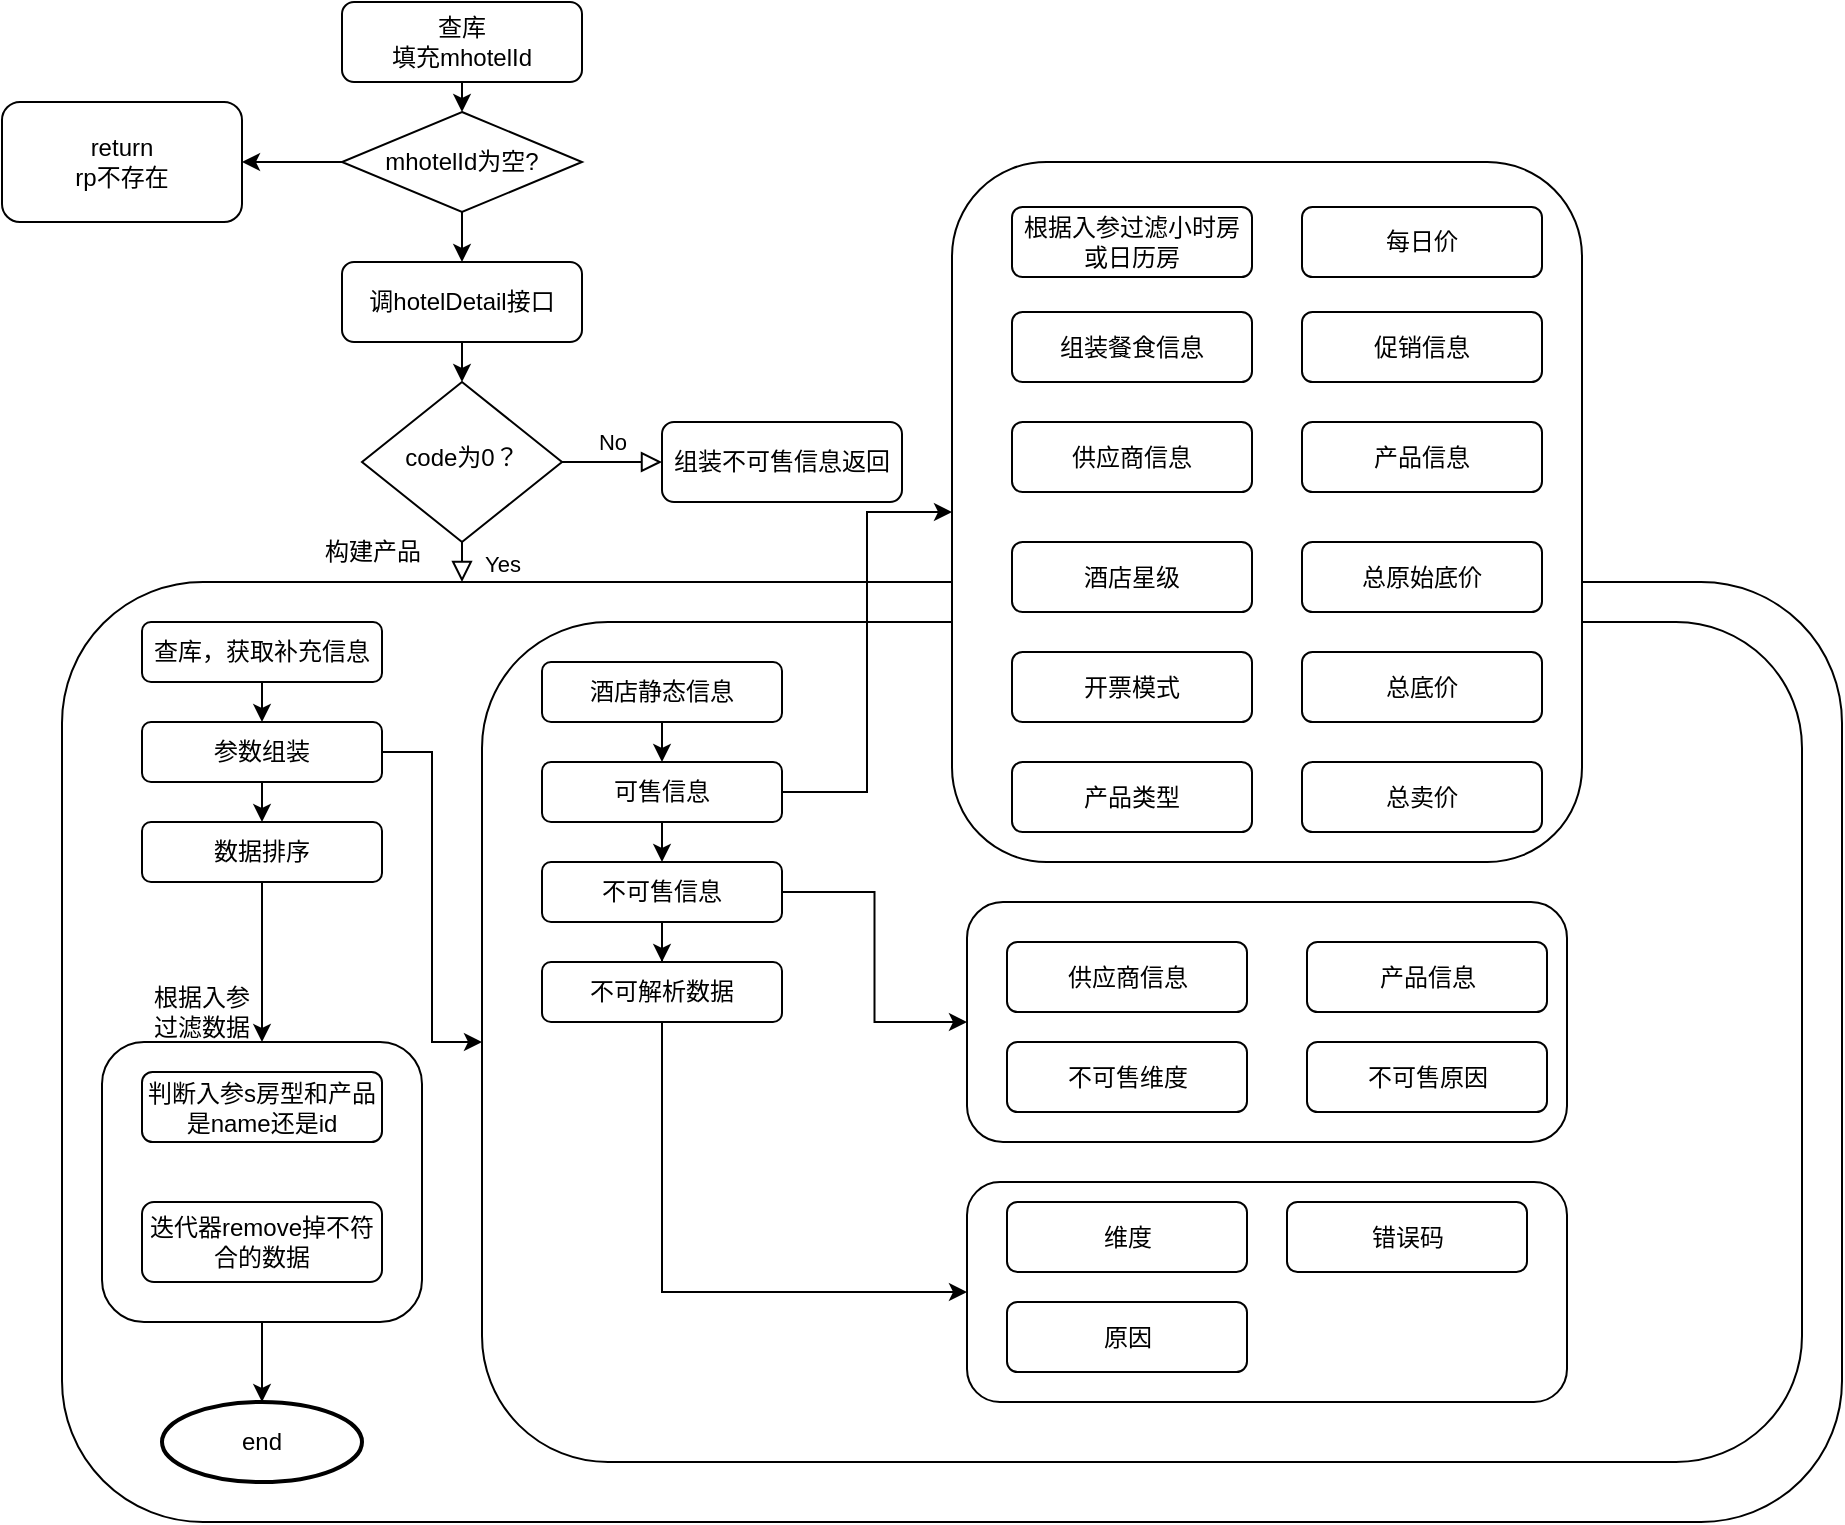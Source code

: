 <mxfile version="22.0.4" type="github">
  <diagram id="C5RBs43oDa-KdzZeNtuy" name="Page-1">
    <mxGraphModel dx="1853" dy="654" grid="1" gridSize="10" guides="1" tooltips="1" connect="1" arrows="1" fold="1" page="1" pageScale="1" pageWidth="827" pageHeight="1169" math="0" shadow="0">
      <root>
        <mxCell id="WIyWlLk6GJQsqaUBKTNV-0" />
        <mxCell id="WIyWlLk6GJQsqaUBKTNV-1" parent="WIyWlLk6GJQsqaUBKTNV-0" />
        <mxCell id="ejP932ojGydbnCkMtGX3-4" style="edgeStyle=orthogonalEdgeStyle;rounded=0;orthogonalLoop=1;jettySize=auto;html=1;exitX=0.5;exitY=1;exitDx=0;exitDy=0;entryX=0.5;entryY=0;entryDx=0;entryDy=0;" edge="1" parent="WIyWlLk6GJQsqaUBKTNV-1" source="WIyWlLk6GJQsqaUBKTNV-3" target="ejP932ojGydbnCkMtGX3-1">
          <mxGeometry relative="1" as="geometry" />
        </mxCell>
        <mxCell id="WIyWlLk6GJQsqaUBKTNV-3" value="查库&lt;br&gt;填充mhotelId" style="rounded=1;whiteSpace=wrap;html=1;fontSize=12;glass=0;strokeWidth=1;shadow=0;" parent="WIyWlLk6GJQsqaUBKTNV-1" vertex="1">
          <mxGeometry x="160" width="120" height="40" as="geometry" />
        </mxCell>
        <mxCell id="WIyWlLk6GJQsqaUBKTNV-4" value="Yes" style="rounded=0;html=1;jettySize=auto;orthogonalLoop=1;fontSize=11;endArrow=block;endFill=0;endSize=8;strokeWidth=1;shadow=0;labelBackgroundColor=none;edgeStyle=orthogonalEdgeStyle;" parent="WIyWlLk6GJQsqaUBKTNV-1" source="WIyWlLk6GJQsqaUBKTNV-6" edge="1">
          <mxGeometry y="20" relative="1" as="geometry">
            <mxPoint as="offset" />
            <mxPoint x="220" y="290" as="targetPoint" />
          </mxGeometry>
        </mxCell>
        <mxCell id="WIyWlLk6GJQsqaUBKTNV-5" value="No" style="edgeStyle=orthogonalEdgeStyle;rounded=0;html=1;jettySize=auto;orthogonalLoop=1;fontSize=11;endArrow=block;endFill=0;endSize=8;strokeWidth=1;shadow=0;labelBackgroundColor=none;" parent="WIyWlLk6GJQsqaUBKTNV-1" source="WIyWlLk6GJQsqaUBKTNV-6" target="WIyWlLk6GJQsqaUBKTNV-7" edge="1">
          <mxGeometry y="10" relative="1" as="geometry">
            <mxPoint as="offset" />
          </mxGeometry>
        </mxCell>
        <mxCell id="WIyWlLk6GJQsqaUBKTNV-6" value="code为0？" style="rhombus;whiteSpace=wrap;html=1;shadow=0;fontFamily=Helvetica;fontSize=12;align=center;strokeWidth=1;spacing=6;spacingTop=-4;" parent="WIyWlLk6GJQsqaUBKTNV-1" vertex="1">
          <mxGeometry x="170" y="190" width="100" height="80" as="geometry" />
        </mxCell>
        <mxCell id="WIyWlLk6GJQsqaUBKTNV-7" value="组装不可售信息返回" style="rounded=1;whiteSpace=wrap;html=1;fontSize=12;glass=0;strokeWidth=1;shadow=0;" parent="WIyWlLk6GJQsqaUBKTNV-1" vertex="1">
          <mxGeometry x="320" y="210" width="120" height="40" as="geometry" />
        </mxCell>
        <mxCell id="WIyWlLk6GJQsqaUBKTNV-11" value="" style="rounded=1;whiteSpace=wrap;html=1;fontSize=12;glass=0;strokeWidth=1;shadow=0;" parent="WIyWlLk6GJQsqaUBKTNV-1" vertex="1">
          <mxGeometry x="20" y="290" width="890" height="470" as="geometry" />
        </mxCell>
        <mxCell id="ejP932ojGydbnCkMtGX3-6" style="edgeStyle=orthogonalEdgeStyle;rounded=0;orthogonalLoop=1;jettySize=auto;html=1;exitX=0.5;exitY=1;exitDx=0;exitDy=0;entryX=0.5;entryY=0;entryDx=0;entryDy=0;" edge="1" parent="WIyWlLk6GJQsqaUBKTNV-1" source="ejP932ojGydbnCkMtGX3-0" target="WIyWlLk6GJQsqaUBKTNV-6">
          <mxGeometry relative="1" as="geometry" />
        </mxCell>
        <mxCell id="ejP932ojGydbnCkMtGX3-0" value="调hotelDetail接口" style="rounded=1;whiteSpace=wrap;html=1;" vertex="1" parent="WIyWlLk6GJQsqaUBKTNV-1">
          <mxGeometry x="160" y="130" width="120" height="40" as="geometry" />
        </mxCell>
        <mxCell id="ejP932ojGydbnCkMtGX3-3" style="edgeStyle=orthogonalEdgeStyle;rounded=0;orthogonalLoop=1;jettySize=auto;html=1;exitX=0;exitY=0.5;exitDx=0;exitDy=0;entryX=1;entryY=0.5;entryDx=0;entryDy=0;" edge="1" parent="WIyWlLk6GJQsqaUBKTNV-1" source="ejP932ojGydbnCkMtGX3-1" target="ejP932ojGydbnCkMtGX3-2">
          <mxGeometry relative="1" as="geometry" />
        </mxCell>
        <mxCell id="ejP932ojGydbnCkMtGX3-5" style="edgeStyle=orthogonalEdgeStyle;rounded=0;orthogonalLoop=1;jettySize=auto;html=1;exitX=0.5;exitY=1;exitDx=0;exitDy=0;entryX=0.5;entryY=0;entryDx=0;entryDy=0;" edge="1" parent="WIyWlLk6GJQsqaUBKTNV-1" source="ejP932ojGydbnCkMtGX3-1" target="ejP932ojGydbnCkMtGX3-0">
          <mxGeometry relative="1" as="geometry" />
        </mxCell>
        <mxCell id="ejP932ojGydbnCkMtGX3-1" value="mhotelId为空?" style="rhombus;whiteSpace=wrap;html=1;" vertex="1" parent="WIyWlLk6GJQsqaUBKTNV-1">
          <mxGeometry x="160" y="55" width="120" height="50" as="geometry" />
        </mxCell>
        <mxCell id="ejP932ojGydbnCkMtGX3-2" value="return &lt;br&gt;rp不存在" style="rounded=1;whiteSpace=wrap;html=1;" vertex="1" parent="WIyWlLk6GJQsqaUBKTNV-1">
          <mxGeometry x="-10" y="50" width="120" height="60" as="geometry" />
        </mxCell>
        <mxCell id="ejP932ojGydbnCkMtGX3-7" value="构建产品" style="text;html=1;align=center;verticalAlign=middle;resizable=0;points=[];autosize=1;strokeColor=none;fillColor=none;" vertex="1" parent="WIyWlLk6GJQsqaUBKTNV-1">
          <mxGeometry x="140" y="260" width="70" height="30" as="geometry" />
        </mxCell>
        <mxCell id="ejP932ojGydbnCkMtGX3-12" style="edgeStyle=orthogonalEdgeStyle;rounded=0;orthogonalLoop=1;jettySize=auto;html=1;exitX=0.5;exitY=1;exitDx=0;exitDy=0;entryX=0.5;entryY=0;entryDx=0;entryDy=0;" edge="1" parent="WIyWlLk6GJQsqaUBKTNV-1" source="ejP932ojGydbnCkMtGX3-8" target="ejP932ojGydbnCkMtGX3-9">
          <mxGeometry relative="1" as="geometry" />
        </mxCell>
        <mxCell id="ejP932ojGydbnCkMtGX3-8" value="查库，获取补充信息" style="rounded=1;whiteSpace=wrap;html=1;" vertex="1" parent="WIyWlLk6GJQsqaUBKTNV-1">
          <mxGeometry x="60" y="310" width="120" height="30" as="geometry" />
        </mxCell>
        <mxCell id="ejP932ojGydbnCkMtGX3-13" style="edgeStyle=orthogonalEdgeStyle;rounded=0;orthogonalLoop=1;jettySize=auto;html=1;exitX=0.5;exitY=1;exitDx=0;exitDy=0;entryX=0.5;entryY=0;entryDx=0;entryDy=0;" edge="1" parent="WIyWlLk6GJQsqaUBKTNV-1" source="ejP932ojGydbnCkMtGX3-9" target="ejP932ojGydbnCkMtGX3-10">
          <mxGeometry relative="1" as="geometry" />
        </mxCell>
        <mxCell id="ejP932ojGydbnCkMtGX3-15" style="edgeStyle=orthogonalEdgeStyle;rounded=0;orthogonalLoop=1;jettySize=auto;html=1;exitX=1;exitY=0.5;exitDx=0;exitDy=0;entryX=0;entryY=0.5;entryDx=0;entryDy=0;" edge="1" parent="WIyWlLk6GJQsqaUBKTNV-1" source="ejP932ojGydbnCkMtGX3-9" target="ejP932ojGydbnCkMtGX3-14">
          <mxGeometry relative="1" as="geometry" />
        </mxCell>
        <mxCell id="ejP932ojGydbnCkMtGX3-9" value="参数组装" style="rounded=1;whiteSpace=wrap;html=1;" vertex="1" parent="WIyWlLk6GJQsqaUBKTNV-1">
          <mxGeometry x="60" y="360" width="120" height="30" as="geometry" />
        </mxCell>
        <mxCell id="ejP932ojGydbnCkMtGX3-50" style="edgeStyle=orthogonalEdgeStyle;rounded=0;orthogonalLoop=1;jettySize=auto;html=1;exitX=0.5;exitY=1;exitDx=0;exitDy=0;entryX=0.5;entryY=0;entryDx=0;entryDy=0;" edge="1" parent="WIyWlLk6GJQsqaUBKTNV-1" source="ejP932ojGydbnCkMtGX3-10" target="ejP932ojGydbnCkMtGX3-49">
          <mxGeometry relative="1" as="geometry" />
        </mxCell>
        <mxCell id="ejP932ojGydbnCkMtGX3-10" value="数据排序" style="rounded=1;whiteSpace=wrap;html=1;" vertex="1" parent="WIyWlLk6GJQsqaUBKTNV-1">
          <mxGeometry x="60" y="410" width="120" height="30" as="geometry" />
        </mxCell>
        <mxCell id="ejP932ojGydbnCkMtGX3-14" value="" style="rounded=1;whiteSpace=wrap;html=1;" vertex="1" parent="WIyWlLk6GJQsqaUBKTNV-1">
          <mxGeometry x="230" y="310" width="660" height="420" as="geometry" />
        </mxCell>
        <mxCell id="ejP932ojGydbnCkMtGX3-20" style="edgeStyle=orthogonalEdgeStyle;rounded=0;orthogonalLoop=1;jettySize=auto;html=1;exitX=0.5;exitY=1;exitDx=0;exitDy=0;entryX=0.5;entryY=0;entryDx=0;entryDy=0;" edge="1" parent="WIyWlLk6GJQsqaUBKTNV-1" source="ejP932ojGydbnCkMtGX3-16" target="ejP932ojGydbnCkMtGX3-17">
          <mxGeometry relative="1" as="geometry" />
        </mxCell>
        <mxCell id="ejP932ojGydbnCkMtGX3-16" value="酒店静态信息" style="rounded=1;whiteSpace=wrap;html=1;" vertex="1" parent="WIyWlLk6GJQsqaUBKTNV-1">
          <mxGeometry x="260" y="330" width="120" height="30" as="geometry" />
        </mxCell>
        <mxCell id="ejP932ojGydbnCkMtGX3-21" style="edgeStyle=orthogonalEdgeStyle;rounded=0;orthogonalLoop=1;jettySize=auto;html=1;exitX=0.5;exitY=1;exitDx=0;exitDy=0;entryX=0.5;entryY=0;entryDx=0;entryDy=0;" edge="1" parent="WIyWlLk6GJQsqaUBKTNV-1" source="ejP932ojGydbnCkMtGX3-17" target="ejP932ojGydbnCkMtGX3-18">
          <mxGeometry relative="1" as="geometry" />
        </mxCell>
        <mxCell id="ejP932ojGydbnCkMtGX3-24" style="edgeStyle=orthogonalEdgeStyle;rounded=0;orthogonalLoop=1;jettySize=auto;html=1;exitX=1;exitY=0.5;exitDx=0;exitDy=0;entryX=0;entryY=0.5;entryDx=0;entryDy=0;" edge="1" parent="WIyWlLk6GJQsqaUBKTNV-1" source="ejP932ojGydbnCkMtGX3-17" target="ejP932ojGydbnCkMtGX3-23">
          <mxGeometry relative="1" as="geometry" />
        </mxCell>
        <mxCell id="ejP932ojGydbnCkMtGX3-17" value="可售信息" style="rounded=1;whiteSpace=wrap;html=1;" vertex="1" parent="WIyWlLk6GJQsqaUBKTNV-1">
          <mxGeometry x="260" y="380" width="120" height="30" as="geometry" />
        </mxCell>
        <mxCell id="ejP932ojGydbnCkMtGX3-22" style="edgeStyle=orthogonalEdgeStyle;rounded=0;orthogonalLoop=1;jettySize=auto;html=1;exitX=0.5;exitY=1;exitDx=0;exitDy=0;" edge="1" parent="WIyWlLk6GJQsqaUBKTNV-1" source="ejP932ojGydbnCkMtGX3-18" target="ejP932ojGydbnCkMtGX3-19">
          <mxGeometry relative="1" as="geometry" />
        </mxCell>
        <mxCell id="ejP932ojGydbnCkMtGX3-38" style="edgeStyle=orthogonalEdgeStyle;rounded=0;orthogonalLoop=1;jettySize=auto;html=1;exitX=1;exitY=0.5;exitDx=0;exitDy=0;entryX=0;entryY=0.5;entryDx=0;entryDy=0;" edge="1" parent="WIyWlLk6GJQsqaUBKTNV-1" source="ejP932ojGydbnCkMtGX3-18" target="ejP932ojGydbnCkMtGX3-37">
          <mxGeometry relative="1" as="geometry" />
        </mxCell>
        <mxCell id="ejP932ojGydbnCkMtGX3-18" value="不可售信息" style="rounded=1;whiteSpace=wrap;html=1;" vertex="1" parent="WIyWlLk6GJQsqaUBKTNV-1">
          <mxGeometry x="260" y="430" width="120" height="30" as="geometry" />
        </mxCell>
        <mxCell id="ejP932ojGydbnCkMtGX3-48" style="edgeStyle=orthogonalEdgeStyle;rounded=0;orthogonalLoop=1;jettySize=auto;html=1;exitX=0.5;exitY=1;exitDx=0;exitDy=0;entryX=0;entryY=0.5;entryDx=0;entryDy=0;" edge="1" parent="WIyWlLk6GJQsqaUBKTNV-1" source="ejP932ojGydbnCkMtGX3-19" target="ejP932ojGydbnCkMtGX3-43">
          <mxGeometry relative="1" as="geometry" />
        </mxCell>
        <mxCell id="ejP932ojGydbnCkMtGX3-19" value="不可解析数据" style="rounded=1;whiteSpace=wrap;html=1;" vertex="1" parent="WIyWlLk6GJQsqaUBKTNV-1">
          <mxGeometry x="260" y="480" width="120" height="30" as="geometry" />
        </mxCell>
        <mxCell id="ejP932ojGydbnCkMtGX3-23" value="" style="rounded=1;whiteSpace=wrap;html=1;" vertex="1" parent="WIyWlLk6GJQsqaUBKTNV-1">
          <mxGeometry x="465" y="80" width="315" height="350" as="geometry" />
        </mxCell>
        <mxCell id="ejP932ojGydbnCkMtGX3-25" value="根据入参过滤小时房或日历房" style="rounded=1;whiteSpace=wrap;html=1;" vertex="1" parent="WIyWlLk6GJQsqaUBKTNV-1">
          <mxGeometry x="495" y="102.5" width="120" height="35" as="geometry" />
        </mxCell>
        <mxCell id="ejP932ojGydbnCkMtGX3-26" value="组装餐食信息" style="rounded=1;whiteSpace=wrap;html=1;" vertex="1" parent="WIyWlLk6GJQsqaUBKTNV-1">
          <mxGeometry x="495" y="155" width="120" height="35" as="geometry" />
        </mxCell>
        <mxCell id="ejP932ojGydbnCkMtGX3-27" value="供应商信息" style="rounded=1;whiteSpace=wrap;html=1;" vertex="1" parent="WIyWlLk6GJQsqaUBKTNV-1">
          <mxGeometry x="495" y="210" width="120" height="35" as="geometry" />
        </mxCell>
        <mxCell id="ejP932ojGydbnCkMtGX3-28" value="开票模式" style="rounded=1;whiteSpace=wrap;html=1;" vertex="1" parent="WIyWlLk6GJQsqaUBKTNV-1">
          <mxGeometry x="495" y="325" width="120" height="35" as="geometry" />
        </mxCell>
        <mxCell id="ejP932ojGydbnCkMtGX3-29" value="酒店星级" style="rounded=1;whiteSpace=wrap;html=1;" vertex="1" parent="WIyWlLk6GJQsqaUBKTNV-1">
          <mxGeometry x="495" y="270" width="120" height="35" as="geometry" />
        </mxCell>
        <mxCell id="ejP932ojGydbnCkMtGX3-30" value="产品类型" style="rounded=1;whiteSpace=wrap;html=1;" vertex="1" parent="WIyWlLk6GJQsqaUBKTNV-1">
          <mxGeometry x="495" y="380" width="120" height="35" as="geometry" />
        </mxCell>
        <mxCell id="ejP932ojGydbnCkMtGX3-31" value="总原始底价" style="rounded=1;whiteSpace=wrap;html=1;" vertex="1" parent="WIyWlLk6GJQsqaUBKTNV-1">
          <mxGeometry x="640" y="270" width="120" height="35" as="geometry" />
        </mxCell>
        <mxCell id="ejP932ojGydbnCkMtGX3-32" value="总卖价" style="rounded=1;whiteSpace=wrap;html=1;" vertex="1" parent="WIyWlLk6GJQsqaUBKTNV-1">
          <mxGeometry x="640" y="380" width="120" height="35" as="geometry" />
        </mxCell>
        <mxCell id="ejP932ojGydbnCkMtGX3-33" value="总底价" style="rounded=1;whiteSpace=wrap;html=1;" vertex="1" parent="WIyWlLk6GJQsqaUBKTNV-1">
          <mxGeometry x="640" y="325" width="120" height="35" as="geometry" />
        </mxCell>
        <mxCell id="ejP932ojGydbnCkMtGX3-34" value="促销信息" style="rounded=1;whiteSpace=wrap;html=1;" vertex="1" parent="WIyWlLk6GJQsqaUBKTNV-1">
          <mxGeometry x="640" y="155" width="120" height="35" as="geometry" />
        </mxCell>
        <mxCell id="ejP932ojGydbnCkMtGX3-35" value="产品信息" style="rounded=1;whiteSpace=wrap;html=1;" vertex="1" parent="WIyWlLk6GJQsqaUBKTNV-1">
          <mxGeometry x="640" y="210" width="120" height="35" as="geometry" />
        </mxCell>
        <mxCell id="ejP932ojGydbnCkMtGX3-36" value="每日价" style="rounded=1;whiteSpace=wrap;html=1;" vertex="1" parent="WIyWlLk6GJQsqaUBKTNV-1">
          <mxGeometry x="640" y="102.5" width="120" height="35" as="geometry" />
        </mxCell>
        <mxCell id="ejP932ojGydbnCkMtGX3-37" value="" style="rounded=1;whiteSpace=wrap;html=1;" vertex="1" parent="WIyWlLk6GJQsqaUBKTNV-1">
          <mxGeometry x="472.5" y="450" width="300" height="120" as="geometry" />
        </mxCell>
        <mxCell id="ejP932ojGydbnCkMtGX3-39" value="供应商信息" style="rounded=1;whiteSpace=wrap;html=1;" vertex="1" parent="WIyWlLk6GJQsqaUBKTNV-1">
          <mxGeometry x="492.5" y="470" width="120" height="35" as="geometry" />
        </mxCell>
        <mxCell id="ejP932ojGydbnCkMtGX3-40" value="产品信息" style="rounded=1;whiteSpace=wrap;html=1;" vertex="1" parent="WIyWlLk6GJQsqaUBKTNV-1">
          <mxGeometry x="642.5" y="470" width="120" height="35" as="geometry" />
        </mxCell>
        <mxCell id="ejP932ojGydbnCkMtGX3-41" value="不可售维度" style="rounded=1;whiteSpace=wrap;html=1;" vertex="1" parent="WIyWlLk6GJQsqaUBKTNV-1">
          <mxGeometry x="492.5" y="520" width="120" height="35" as="geometry" />
        </mxCell>
        <mxCell id="ejP932ojGydbnCkMtGX3-42" value="不可售原因" style="rounded=1;whiteSpace=wrap;html=1;" vertex="1" parent="WIyWlLk6GJQsqaUBKTNV-1">
          <mxGeometry x="642.5" y="520" width="120" height="35" as="geometry" />
        </mxCell>
        <mxCell id="ejP932ojGydbnCkMtGX3-43" value="" style="rounded=1;whiteSpace=wrap;html=1;" vertex="1" parent="WIyWlLk6GJQsqaUBKTNV-1">
          <mxGeometry x="472.5" y="590" width="300" height="110" as="geometry" />
        </mxCell>
        <mxCell id="ejP932ojGydbnCkMtGX3-44" value="维度" style="rounded=1;whiteSpace=wrap;html=1;" vertex="1" parent="WIyWlLk6GJQsqaUBKTNV-1">
          <mxGeometry x="492.5" y="600" width="120" height="35" as="geometry" />
        </mxCell>
        <mxCell id="ejP932ojGydbnCkMtGX3-45" value="错误码" style="rounded=1;whiteSpace=wrap;html=1;" vertex="1" parent="WIyWlLk6GJQsqaUBKTNV-1">
          <mxGeometry x="632.5" y="600" width="120" height="35" as="geometry" />
        </mxCell>
        <mxCell id="ejP932ojGydbnCkMtGX3-46" value="原因" style="rounded=1;whiteSpace=wrap;html=1;" vertex="1" parent="WIyWlLk6GJQsqaUBKTNV-1">
          <mxGeometry x="492.5" y="650" width="120" height="35" as="geometry" />
        </mxCell>
        <mxCell id="ejP932ojGydbnCkMtGX3-49" value="" style="rounded=1;whiteSpace=wrap;html=1;" vertex="1" parent="WIyWlLk6GJQsqaUBKTNV-1">
          <mxGeometry x="40" y="520" width="160" height="140" as="geometry" />
        </mxCell>
        <mxCell id="ejP932ojGydbnCkMtGX3-51" value="根据入参过滤数据" style="text;html=1;strokeColor=none;fillColor=none;align=center;verticalAlign=middle;whiteSpace=wrap;rounded=0;" vertex="1" parent="WIyWlLk6GJQsqaUBKTNV-1">
          <mxGeometry x="60" y="490" width="60" height="30" as="geometry" />
        </mxCell>
        <mxCell id="ejP932ojGydbnCkMtGX3-52" value="判断入参s房型和产品是name还是id" style="rounded=1;whiteSpace=wrap;html=1;" vertex="1" parent="WIyWlLk6GJQsqaUBKTNV-1">
          <mxGeometry x="60" y="535" width="120" height="35" as="geometry" />
        </mxCell>
        <mxCell id="ejP932ojGydbnCkMtGX3-53" value="迭代器remove掉不符合的数据" style="rounded=1;whiteSpace=wrap;html=1;" vertex="1" parent="WIyWlLk6GJQsqaUBKTNV-1">
          <mxGeometry x="60" y="600" width="120" height="40" as="geometry" />
        </mxCell>
        <mxCell id="ejP932ojGydbnCkMtGX3-55" value="end" style="strokeWidth=2;html=1;shape=mxgraph.flowchart.start_2;whiteSpace=wrap;" vertex="1" parent="WIyWlLk6GJQsqaUBKTNV-1">
          <mxGeometry x="70" y="700" width="100" height="40" as="geometry" />
        </mxCell>
        <mxCell id="ejP932ojGydbnCkMtGX3-56" style="edgeStyle=orthogonalEdgeStyle;rounded=0;orthogonalLoop=1;jettySize=auto;html=1;exitX=0.5;exitY=1;exitDx=0;exitDy=0;entryX=0.5;entryY=0;entryDx=0;entryDy=0;entryPerimeter=0;" edge="1" parent="WIyWlLk6GJQsqaUBKTNV-1" source="ejP932ojGydbnCkMtGX3-49" target="ejP932ojGydbnCkMtGX3-55">
          <mxGeometry relative="1" as="geometry" />
        </mxCell>
      </root>
    </mxGraphModel>
  </diagram>
</mxfile>
